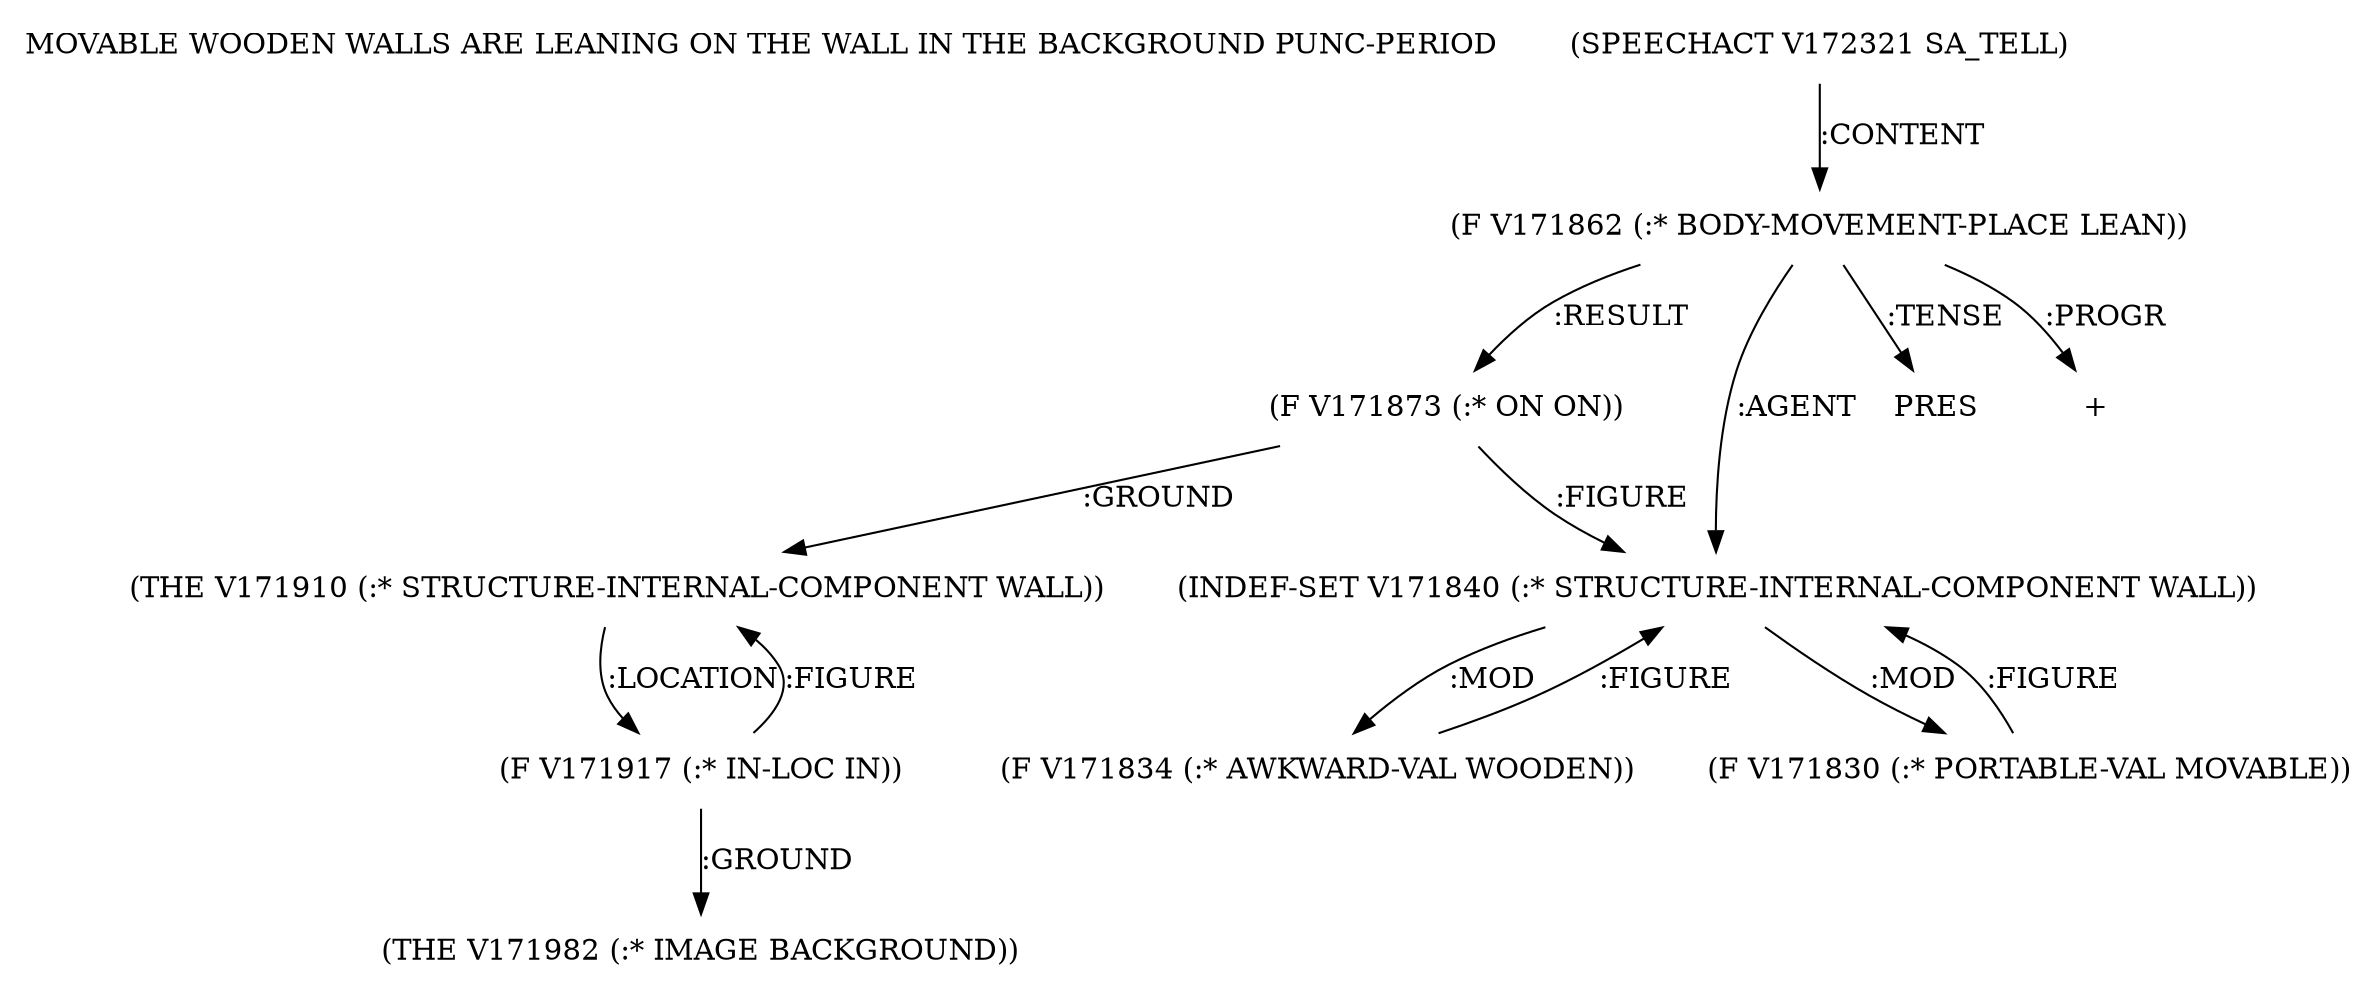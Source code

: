 digraph Terms {
  node [shape=none]
  "MOVABLE WOODEN WALLS ARE LEANING ON THE WALL IN THE BACKGROUND PUNC-PERIOD"
  "V172321" [label="(SPEECHACT V172321 SA_TELL)"]
  "V172321" -> "V171862" [label=":CONTENT"]
  "V171862" [label="(F V171862 (:* BODY-MOVEMENT-PLACE LEAN))"]
  "V171862" -> "V171873" [label=":RESULT"]
  "V171862" -> "V171840" [label=":AGENT"]
  "V171862" -> "NT175156" [label=":TENSE"]
  "NT175156" [label="PRES"]
  "V171862" -> "NT175157" [label=":PROGR"]
  "NT175157" [label="+"]
  "V171840" [label="(INDEF-SET V171840 (:* STRUCTURE-INTERNAL-COMPONENT WALL))"]
  "V171840" -> "V171830" [label=":MOD"]
  "V171840" -> "V171834" [label=":MOD"]
  "V171830" [label="(F V171830 (:* PORTABLE-VAL MOVABLE))"]
  "V171830" -> "V171840" [label=":FIGURE"]
  "V171834" [label="(F V171834 (:* AWKWARD-VAL WOODEN))"]
  "V171834" -> "V171840" [label=":FIGURE"]
  "V171873" [label="(F V171873 (:* ON ON))"]
  "V171873" -> "V171910" [label=":GROUND"]
  "V171873" -> "V171840" [label=":FIGURE"]
  "V171910" [label="(THE V171910 (:* STRUCTURE-INTERNAL-COMPONENT WALL))"]
  "V171910" -> "V171917" [label=":LOCATION"]
  "V171917" [label="(F V171917 (:* IN-LOC IN))"]
  "V171917" -> "V171982" [label=":GROUND"]
  "V171917" -> "V171910" [label=":FIGURE"]
  "V171982" [label="(THE V171982 (:* IMAGE BACKGROUND))"]
}
